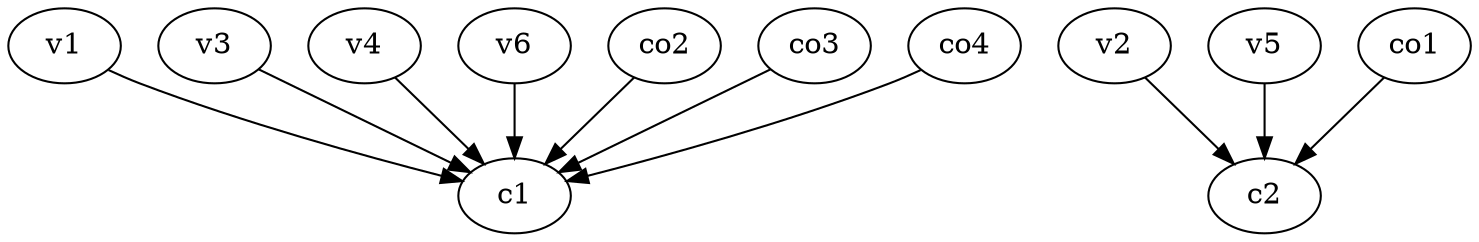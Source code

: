 strict digraph  {
c1;
c2;
v1;
v2;
v3;
v4;
v5;
v6;
co1;
co2;
co3;
co4;
v1 -> c1  [weight=1];
v2 -> c2  [weight=1];
v3 -> c1  [weight=1];
v4 -> c1  [weight=1];
v5 -> c2  [weight=1];
v6 -> c1  [weight=1];
co1 -> c2  [weight=1];
co2 -> c1  [weight=1];
co3 -> c1  [weight=1];
co4 -> c1  [weight=1];
}
